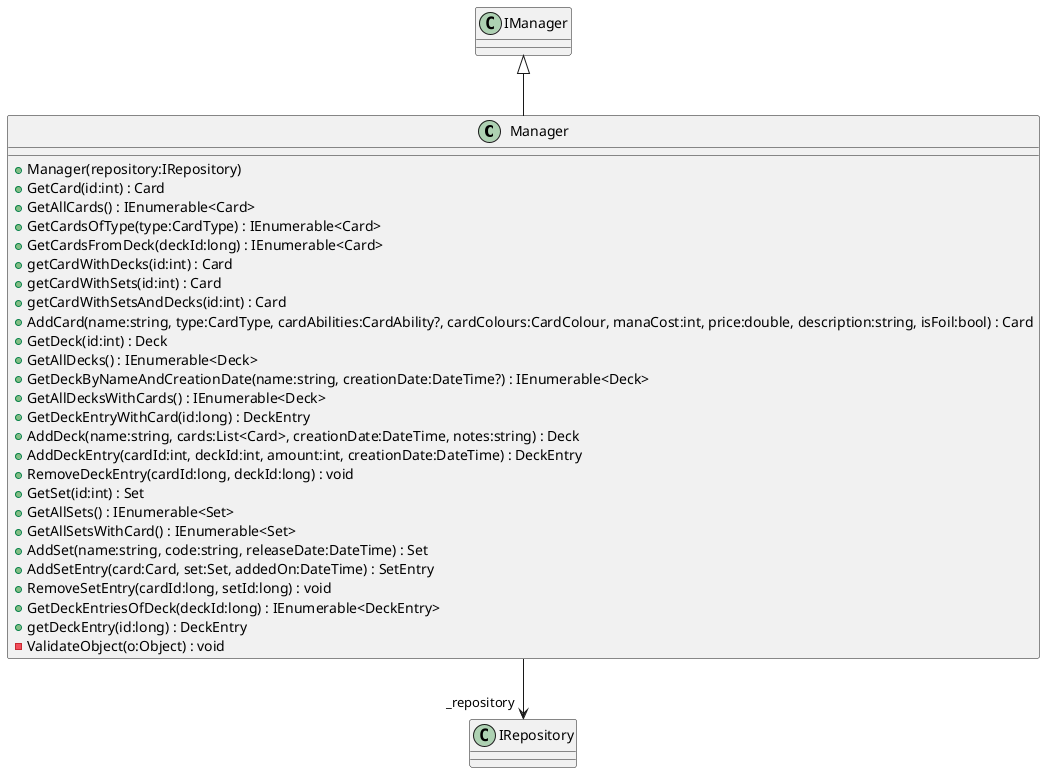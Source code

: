 @startuml
class Manager {
    + Manager(repository:IRepository)
    + GetCard(id:int) : Card
    + GetAllCards() : IEnumerable<Card>
    + GetCardsOfType(type:CardType) : IEnumerable<Card>
    + GetCardsFromDeck(deckId:long) : IEnumerable<Card>
    + getCardWithDecks(id:int) : Card
    + getCardWithSets(id:int) : Card
    + getCardWithSetsAndDecks(id:int) : Card
    + AddCard(name:string, type:CardType, cardAbilities:CardAbility?, cardColours:CardColour, manaCost:int, price:double, description:string, isFoil:bool) : Card
    + GetDeck(id:int) : Deck
    + GetAllDecks() : IEnumerable<Deck>
    + GetDeckByNameAndCreationDate(name:string, creationDate:DateTime?) : IEnumerable<Deck>
    + GetAllDecksWithCards() : IEnumerable<Deck>
    + GetDeckEntryWithCard(id:long) : DeckEntry
    + AddDeck(name:string, cards:List<Card>, creationDate:DateTime, notes:string) : Deck
    + AddDeckEntry(cardId:int, deckId:int, amount:int, creationDate:DateTime) : DeckEntry
    + RemoveDeckEntry(cardId:long, deckId:long) : void
    + GetSet(id:int) : Set
    + GetAllSets() : IEnumerable<Set>
    + GetAllSetsWithCard() : IEnumerable<Set>
    + AddSet(name:string, code:string, releaseDate:DateTime) : Set
    + AddSetEntry(card:Card, set:Set, addedOn:DateTime) : SetEntry
    + RemoveSetEntry(cardId:long, setId:long) : void
    + GetDeckEntriesOfDeck(deckId:long) : IEnumerable<DeckEntry>
    + getDeckEntry(id:long) : DeckEntry
    - ValidateObject(o:Object) : void
}
IManager <|-- Manager
Manager --> "_repository" IRepository
@enduml
